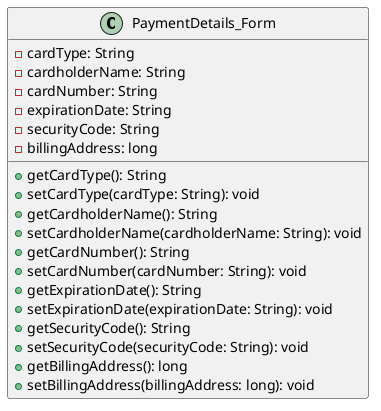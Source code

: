 @startuml
class PaymentDetails_Form [[java:edu.sru.cpsc.webshopping.domain.billing.PaymentDetails_Form]] {
	-cardType: String
	-cardholderName: String
	-cardNumber: String
	-expirationDate: String
	-securityCode: String
	-billingAddress: long
	+getCardType(): String
	+setCardType(cardType: String): void
	+getCardholderName(): String
	+setCardholderName(cardholderName: String): void
	+getCardNumber(): String
	+setCardNumber(cardNumber: String): void
	+getExpirationDate(): String
	+setExpirationDate(expirationDate: String): void
	+getSecurityCode(): String
	+setSecurityCode(securityCode: String): void
	+getBillingAddress(): long
	+setBillingAddress(billingAddress: long): void
}
@enduml